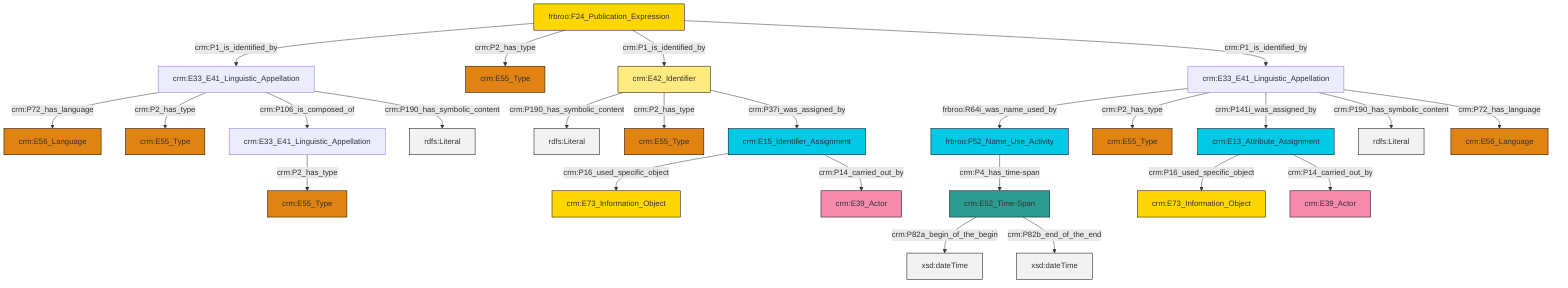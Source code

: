 graph TD
classDef Literal fill:#f2f2f2,stroke:#000000;
classDef CRM_Entity fill:#FFFFFF,stroke:#000000;
classDef Temporal_Entity fill:#00C9E6, stroke:#000000;
classDef Type fill:#E18312, stroke:#000000;
classDef Time-Span fill:#2C9C91, stroke:#000000;
classDef Appellation fill:#FFEB7F, stroke:#000000;
classDef Place fill:#008836, stroke:#000000;
classDef Persistent_Item fill:#B266B2, stroke:#000000;
classDef Conceptual_Object fill:#FFD700, stroke:#000000;
classDef Physical_Thing fill:#D2B48C, stroke:#000000;
classDef Actor fill:#f58aad, stroke:#000000;
classDef PC_Classes fill:#4ce600, stroke:#000000;
classDef Multi fill:#cccccc,stroke:#000000;

0["crm:E33_E41_Linguistic_Appellation"]:::Default -->|crm:P72_has_language| 1["crm:E56_Language"]:::Type
0["crm:E33_E41_Linguistic_Appellation"]:::Default -->|crm:P2_has_type| 4["crm:E55_Type"]:::Type
8["crm:E52_Time-Span"]:::Time-Span -->|crm:P82a_begin_of_the_begin| 9[xsd:dateTime]:::Literal
10["frbroo:F52_Name_Use_Activity"]:::Temporal_Entity -->|crm:P4_has_time-span| 8["crm:E52_Time-Span"]:::Time-Span
16["frbroo:F24_Publication_Expression"]:::Conceptual_Object -->|crm:P1_is_identified_by| 0["crm:E33_E41_Linguistic_Appellation"]:::Default
0["crm:E33_E41_Linguistic_Appellation"]:::Default -->|crm:P106_is_composed_of| 6["crm:E33_E41_Linguistic_Appellation"]:::Default
13["crm:E42_Identifier"]:::Appellation -->|crm:P190_has_symbolic_content| 17[rdfs:Literal]:::Literal
16["frbroo:F24_Publication_Expression"]:::Conceptual_Object -->|crm:P2_has_type| 18["crm:E55_Type"]:::Type
13["crm:E42_Identifier"]:::Appellation -->|crm:P2_has_type| 21["crm:E55_Type"]:::Type
6["crm:E33_E41_Linguistic_Appellation"]:::Default -->|crm:P2_has_type| 11["crm:E55_Type"]:::Type
22["crm:E33_E41_Linguistic_Appellation"]:::Default -->|frbroo:R64i_was_name_used_by| 10["frbroo:F52_Name_Use_Activity"]:::Temporal_Entity
27["crm:E13_Attribute_Assignment"]:::Temporal_Entity -->|crm:P16_used_specific_object| 28["crm:E73_Information_Object"]:::Conceptual_Object
30["crm:E15_Identifier_Assignment"]:::Temporal_Entity -->|crm:P16_used_specific_object| 31["crm:E73_Information_Object"]:::Conceptual_Object
16["frbroo:F24_Publication_Expression"]:::Conceptual_Object -->|crm:P1_is_identified_by| 13["crm:E42_Identifier"]:::Appellation
22["crm:E33_E41_Linguistic_Appellation"]:::Default -->|crm:P2_has_type| 24["crm:E55_Type"]:::Type
0["crm:E33_E41_Linguistic_Appellation"]:::Default -->|crm:P190_has_symbolic_content| 33[rdfs:Literal]:::Literal
16["frbroo:F24_Publication_Expression"]:::Conceptual_Object -->|crm:P1_is_identified_by| 22["crm:E33_E41_Linguistic_Appellation"]:::Default
8["crm:E52_Time-Span"]:::Time-Span -->|crm:P82b_end_of_the_end| 35[xsd:dateTime]:::Literal
22["crm:E33_E41_Linguistic_Appellation"]:::Default -->|crm:P141i_was_assigned_by| 27["crm:E13_Attribute_Assignment"]:::Temporal_Entity
13["crm:E42_Identifier"]:::Appellation -->|crm:P37i_was_assigned_by| 30["crm:E15_Identifier_Assignment"]:::Temporal_Entity
22["crm:E33_E41_Linguistic_Appellation"]:::Default -->|crm:P190_has_symbolic_content| 36[rdfs:Literal]:::Literal
22["crm:E33_E41_Linguistic_Appellation"]:::Default -->|crm:P72_has_language| 19["crm:E56_Language"]:::Type
27["crm:E13_Attribute_Assignment"]:::Temporal_Entity -->|crm:P14_carried_out_by| 2["crm:E39_Actor"]:::Actor
30["crm:E15_Identifier_Assignment"]:::Temporal_Entity -->|crm:P14_carried_out_by| 38["crm:E39_Actor"]:::Actor